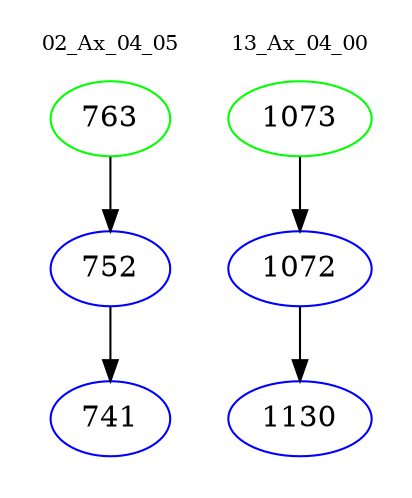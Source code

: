 digraph{
subgraph cluster_0 {
color = white
label = "02_Ax_04_05";
fontsize=10;
T0_763 [label="763", color="green"]
T0_763 -> T0_752 [color="black"]
T0_752 [label="752", color="blue"]
T0_752 -> T0_741 [color="black"]
T0_741 [label="741", color="blue"]
}
subgraph cluster_1 {
color = white
label = "13_Ax_04_00";
fontsize=10;
T1_1073 [label="1073", color="green"]
T1_1073 -> T1_1072 [color="black"]
T1_1072 [label="1072", color="blue"]
T1_1072 -> T1_1130 [color="black"]
T1_1130 [label="1130", color="blue"]
}
}
